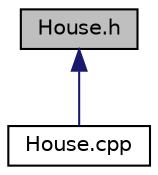 digraph "House.h"
{
 // LATEX_PDF_SIZE
  edge [fontname="Helvetica",fontsize="10",labelfontname="Helvetica",labelfontsize="10"];
  node [fontname="Helvetica",fontsize="10",shape=record];
  Node1 [label="House.h",height=0.2,width=0.4,color="black", fillcolor="grey75", style="filled", fontcolor="black",tooltip="Definition of the House class, which represents a composite structure of rooms."];
  Node1 -> Node2 [dir="back",color="midnightblue",fontsize="10",style="solid",fontname="Helvetica"];
  Node2 [label="House.cpp",height=0.2,width=0.4,color="black", fillcolor="white", style="filled",URL="$House_8cpp.html",tooltip="Implementation of the House class."];
}
